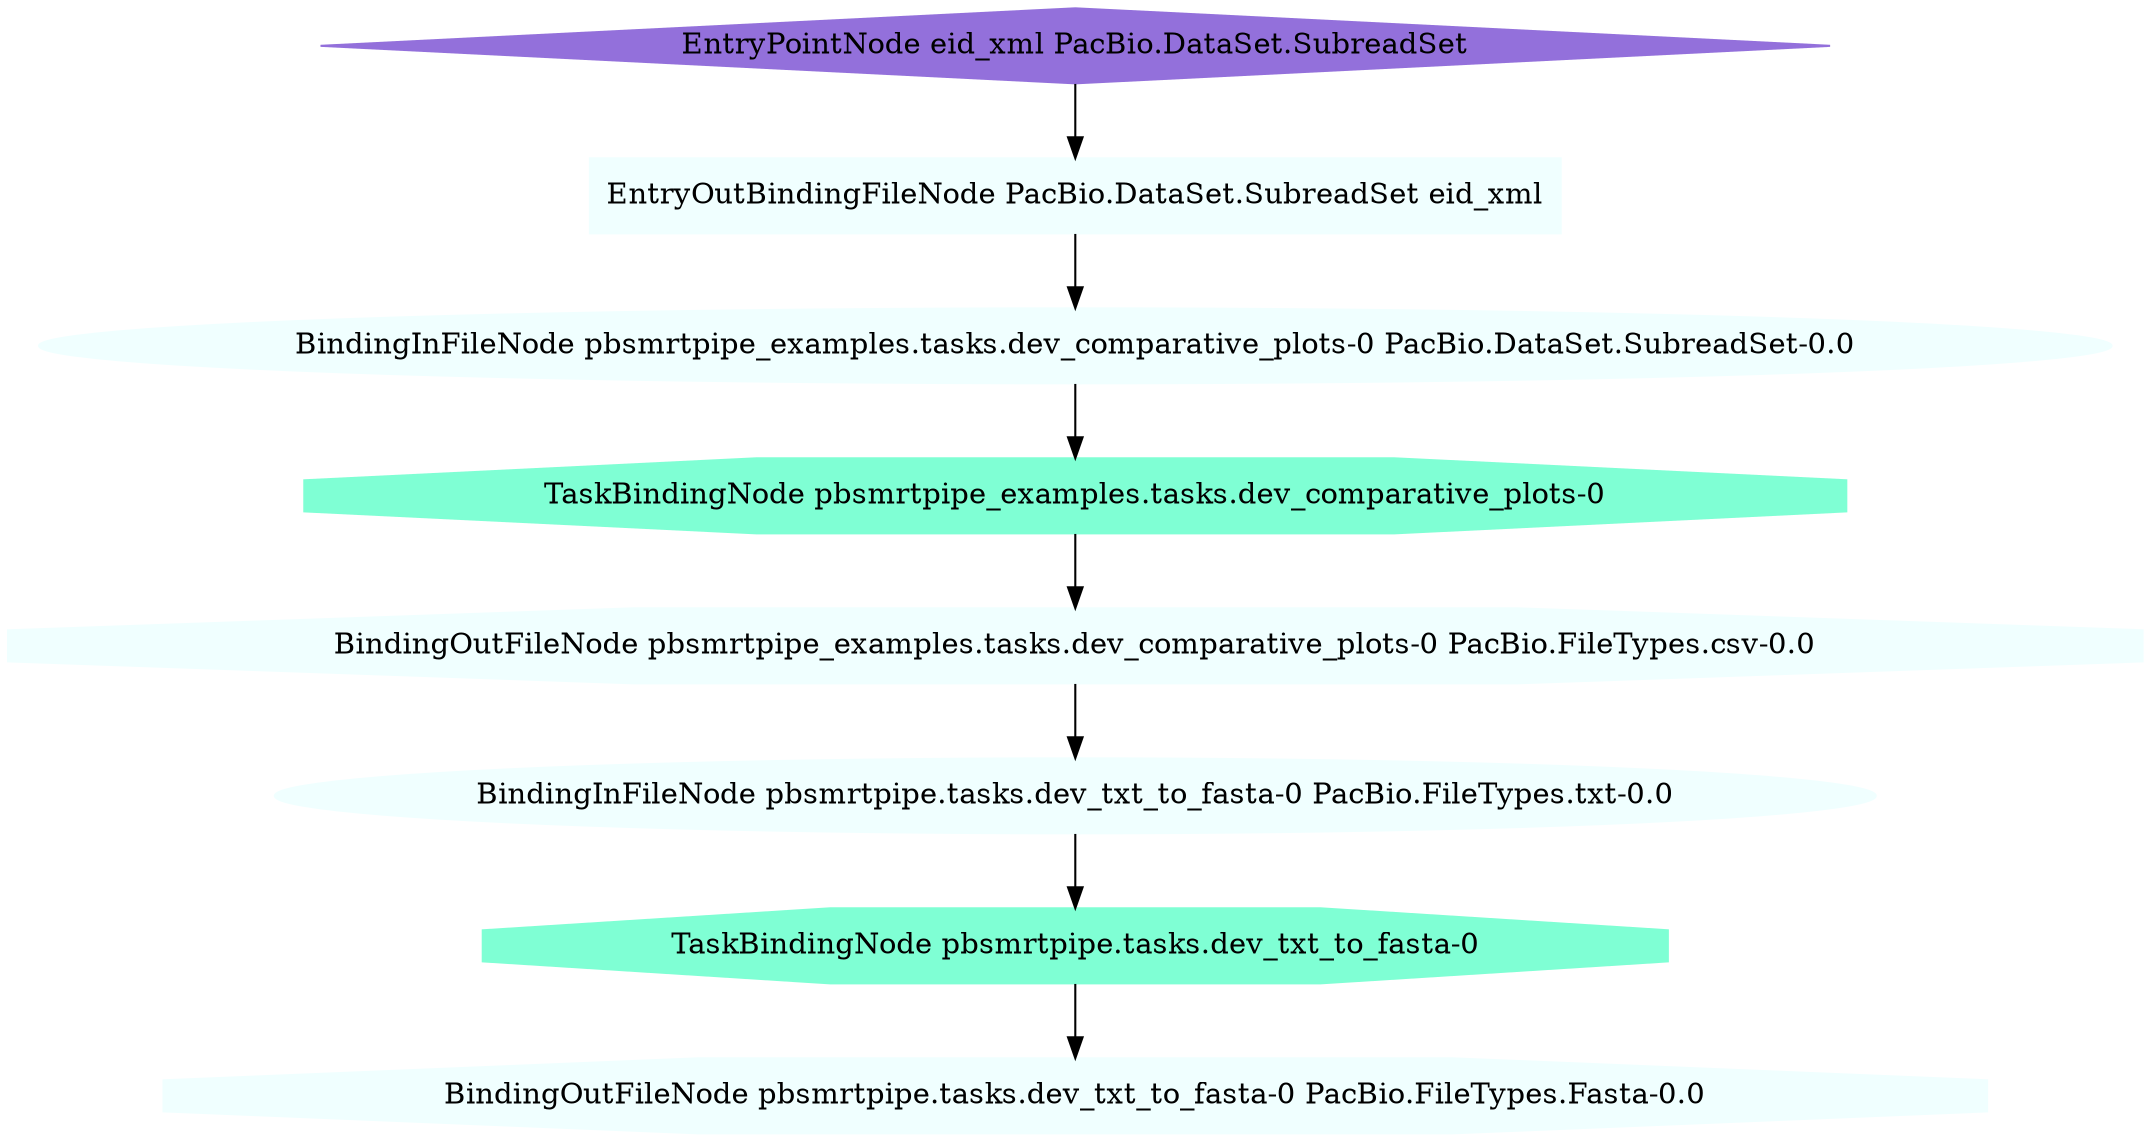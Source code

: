 strict digraph G {
"EntryOutBindingFileNode PacBio.DataSet.SubreadSet eid_xml" [ color=azure style=filled fillcolor=azure shape=rectangle ] ;
"TaskBindingNode pbsmrtpipe_examples.tasks.dev_comparative_plots-0" [ color=aquamarine style=filled fillcolor=aquamarine shape=octagon ] ;
"BindingInFileNode pbsmrtpipe.tasks.dev_txt_to_fasta-0 PacBio.FileTypes.txt-0.0" [ color=azure style=filled fillcolor=azure shape=ellipse ] ;
"BindingOutFileNode pbsmrtpipe.tasks.dev_txt_to_fasta-0 PacBio.FileTypes.Fasta-0.0" [ color=azure style=filled fillcolor=azure shape=octagon ] ;
"TaskBindingNode pbsmrtpipe.tasks.dev_txt_to_fasta-0" [ color=aquamarine style=filled fillcolor=aquamarine shape=octagon ] ;
"BindingInFileNode pbsmrtpipe_examples.tasks.dev_comparative_plots-0 PacBio.DataSet.SubreadSet-0.0" [ color=azure style=filled fillcolor=azure shape=ellipse ] ;
"EntryPointNode eid_xml PacBio.DataSet.SubreadSet" [ color=mediumpurple style=filled fillcolor=mediumpurple shape=diamond ] ;
"BindingOutFileNode pbsmrtpipe_examples.tasks.dev_comparative_plots-0 PacBio.FileTypes.csv-0.0" [ color=azure style=filled fillcolor=azure shape=octagon ] ;
"EntryOutBindingFileNode PacBio.DataSet.SubreadSet eid_xml" -> "BindingInFileNode pbsmrtpipe_examples.tasks.dev_comparative_plots-0 PacBio.DataSet.SubreadSet-0.0" ;
"TaskBindingNode pbsmrtpipe_examples.tasks.dev_comparative_plots-0" -> "BindingOutFileNode pbsmrtpipe_examples.tasks.dev_comparative_plots-0 PacBio.FileTypes.csv-0.0" ;
"BindingInFileNode pbsmrtpipe.tasks.dev_txt_to_fasta-0 PacBio.FileTypes.txt-0.0" -> "TaskBindingNode pbsmrtpipe.tasks.dev_txt_to_fasta-0" ;
"TaskBindingNode pbsmrtpipe.tasks.dev_txt_to_fasta-0" -> "BindingOutFileNode pbsmrtpipe.tasks.dev_txt_to_fasta-0 PacBio.FileTypes.Fasta-0.0" ;
"BindingInFileNode pbsmrtpipe_examples.tasks.dev_comparative_plots-0 PacBio.DataSet.SubreadSet-0.0" -> "TaskBindingNode pbsmrtpipe_examples.tasks.dev_comparative_plots-0" ;
"EntryPointNode eid_xml PacBio.DataSet.SubreadSet" -> "EntryOutBindingFileNode PacBio.DataSet.SubreadSet eid_xml" ;
"BindingOutFileNode pbsmrtpipe_examples.tasks.dev_comparative_plots-0 PacBio.FileTypes.csv-0.0" -> "BindingInFileNode pbsmrtpipe.tasks.dev_txt_to_fasta-0 PacBio.FileTypes.txt-0.0" ;
}